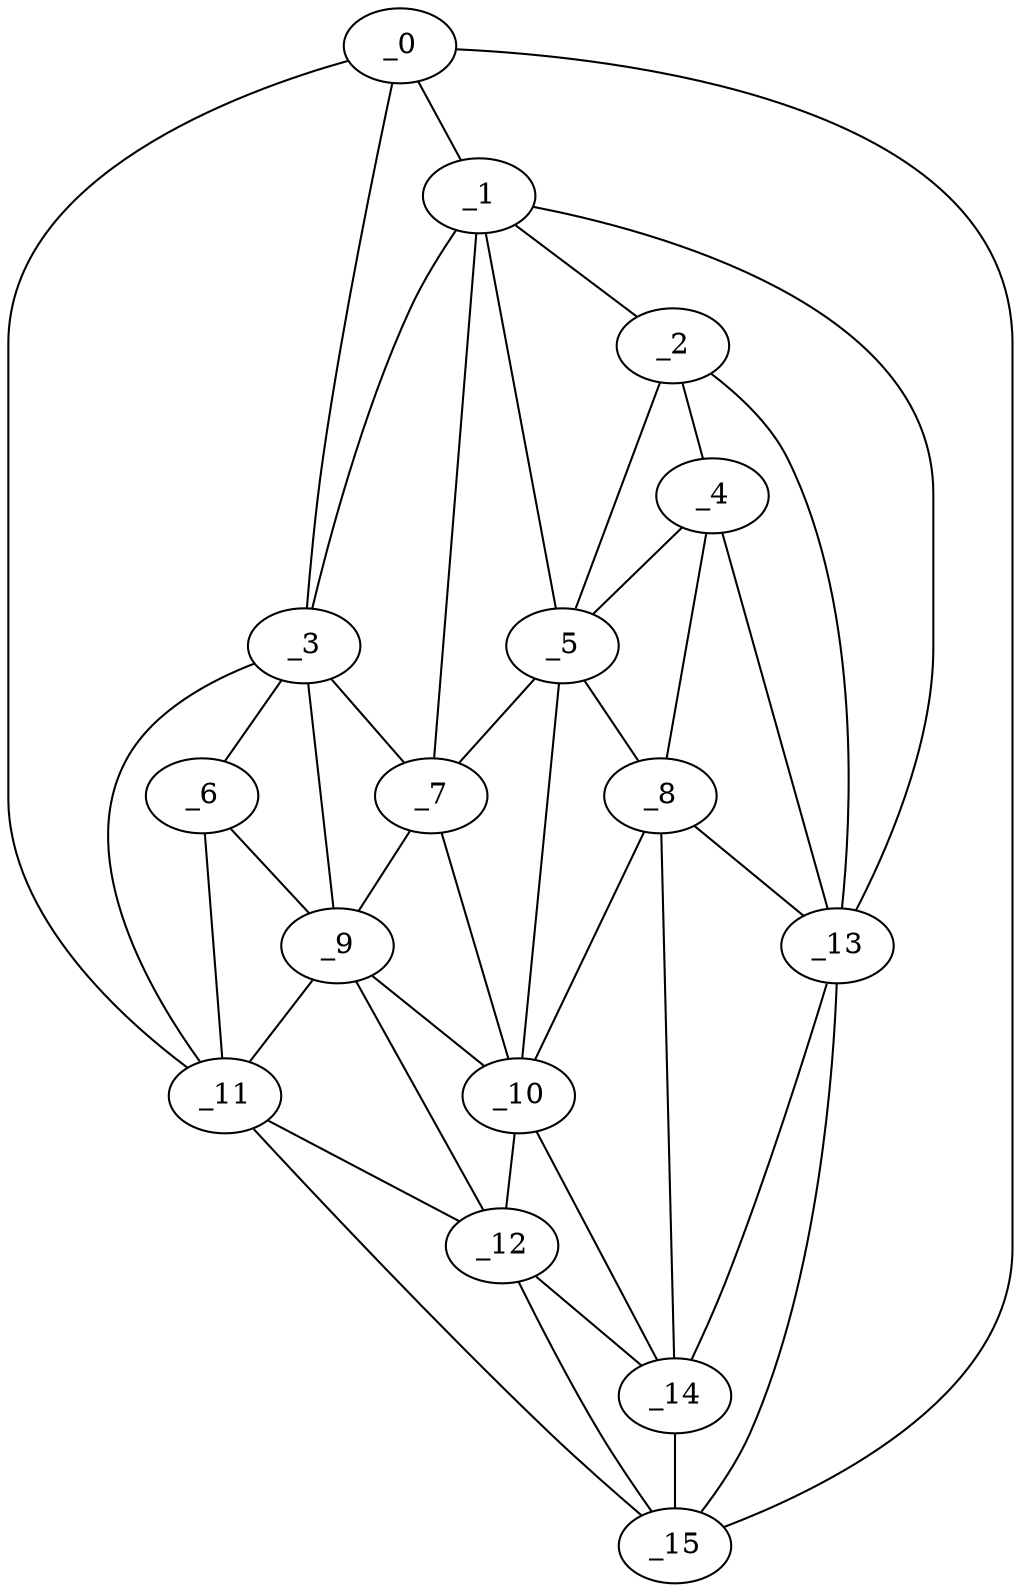 graph "obj86__265.gxl" {
	_0	 [x=27,
		y=10];
	_1	 [x=49,
		y=61];
	_0 -- _1	 [valence=1];
	_3	 [x=61,
		y=26];
	_0 -- _3	 [valence=2];
	_11	 [x=84,
		y=20];
	_0 -- _11	 [valence=2];
	_15	 [x=101,
		y=15];
	_0 -- _15	 [valence=1];
	_2	 [x=58,
		y=69];
	_1 -- _2	 [valence=2];
	_1 -- _3	 [valence=2];
	_5	 [x=71,
		y=62];
	_1 -- _5	 [valence=1];
	_7	 [x=76,
		y=49];
	_1 -- _7	 [valence=2];
	_13	 [x=94,
		y=116];
	_1 -- _13	 [valence=1];
	_4	 [x=67,
		y=68];
	_2 -- _4	 [valence=1];
	_2 -- _5	 [valence=1];
	_2 -- _13	 [valence=2];
	_6	 [x=75,
		y=24];
	_3 -- _6	 [valence=1];
	_3 -- _7	 [valence=1];
	_9	 [x=82,
		y=39];
	_3 -- _9	 [valence=2];
	_3 -- _11	 [valence=2];
	_4 -- _5	 [valence=2];
	_8	 [x=81,
		y=67];
	_4 -- _8	 [valence=1];
	_4 -- _13	 [valence=2];
	_5 -- _7	 [valence=1];
	_5 -- _8	 [valence=1];
	_10	 [x=83,
		y=57];
	_5 -- _10	 [valence=2];
	_6 -- _9	 [valence=2];
	_6 -- _11	 [valence=2];
	_7 -- _9	 [valence=1];
	_7 -- _10	 [valence=2];
	_8 -- _10	 [valence=2];
	_8 -- _13	 [valence=1];
	_14	 [x=97,
		y=51];
	_8 -- _14	 [valence=2];
	_9 -- _10	 [valence=1];
	_9 -- _11	 [valence=2];
	_12	 [x=90,
		y=39];
	_9 -- _12	 [valence=2];
	_10 -- _12	 [valence=2];
	_10 -- _14	 [valence=1];
	_11 -- _12	 [valence=2];
	_11 -- _15	 [valence=2];
	_12 -- _14	 [valence=1];
	_12 -- _15	 [valence=2];
	_13 -- _14	 [valence=2];
	_13 -- _15	 [valence=1];
	_14 -- _15	 [valence=1];
}
